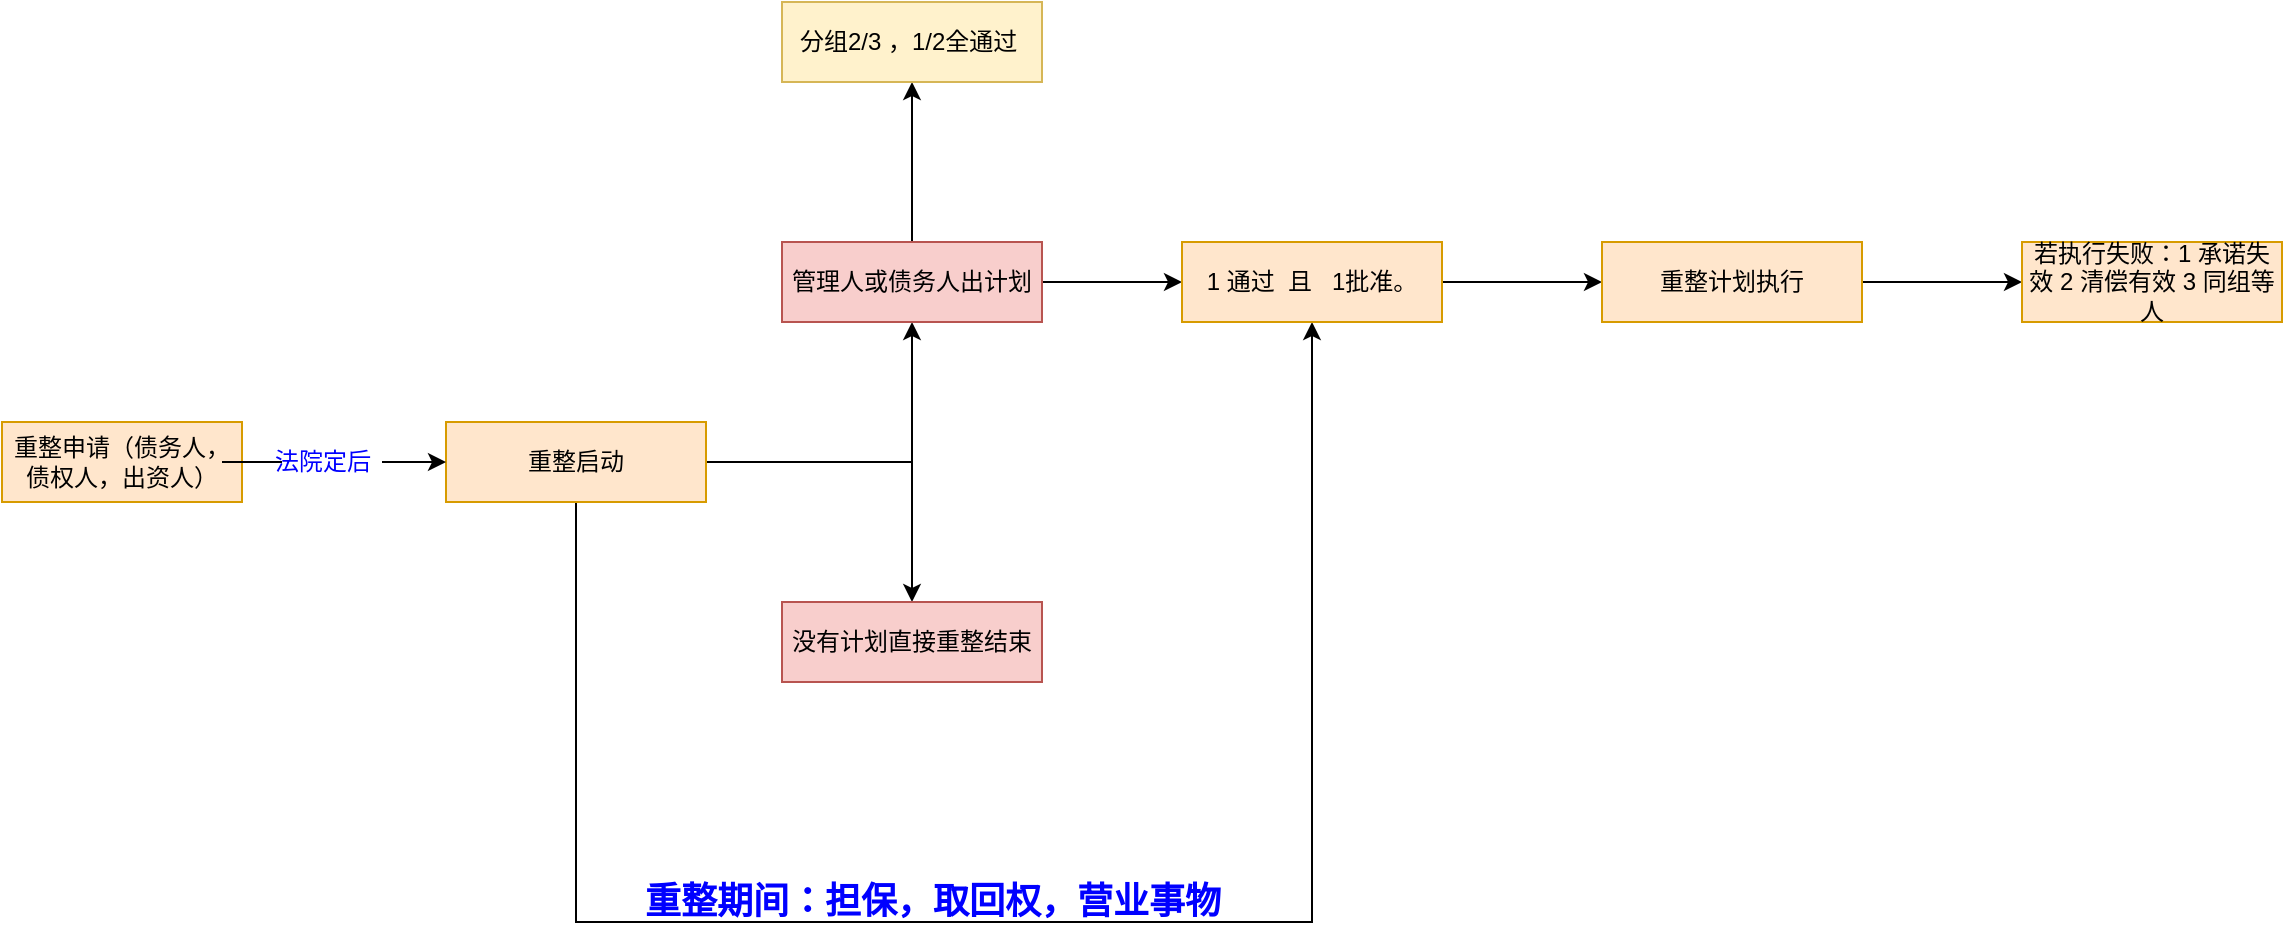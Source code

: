 <mxfile version="17.4.6" type="github">
  <diagram id="C5RBs43oDa-KdzZeNtuy" name="Page-1">
    <mxGraphModel dx="2249" dy="1931" grid="1" gridSize="10" guides="1" tooltips="1" connect="1" arrows="1" fold="1" page="1" pageScale="1" pageWidth="827" pageHeight="1169" math="0" shadow="0">
      <root>
        <mxCell id="WIyWlLk6GJQsqaUBKTNV-0" />
        <mxCell id="WIyWlLk6GJQsqaUBKTNV-1" parent="WIyWlLk6GJQsqaUBKTNV-0" />
        <mxCell id="qTx2XnCyuuAxlnc1B6k1-24" style="edgeStyle=orthogonalEdgeStyle;rounded=0;orthogonalLoop=1;jettySize=auto;html=1;entryX=0.5;entryY=1;entryDx=0;entryDy=0;exitX=0.5;exitY=1;exitDx=0;exitDy=0;" edge="1" parent="WIyWlLk6GJQsqaUBKTNV-1" source="qTx2XnCyuuAxlnc1B6k1-2" target="qTx2XnCyuuAxlnc1B6k1-6">
          <mxGeometry relative="1" as="geometry">
            <Array as="points">
              <mxPoint x="-213" y="220" />
              <mxPoint x="155" y="220" />
            </Array>
          </mxGeometry>
        </mxCell>
        <mxCell id="qTx2XnCyuuAxlnc1B6k1-1" value="重整申请（债务人，债权人，出资人）" style="rounded=0;whiteSpace=wrap;html=1;fillColor=#ffe6cc;strokeColor=#d79b00;" vertex="1" parent="WIyWlLk6GJQsqaUBKTNV-1">
          <mxGeometry x="-500" y="-30" width="120" height="40" as="geometry" />
        </mxCell>
        <mxCell id="qTx2XnCyuuAxlnc1B6k1-5" value="" style="edgeStyle=orthogonalEdgeStyle;rounded=0;orthogonalLoop=1;jettySize=auto;html=1;" edge="1" parent="WIyWlLk6GJQsqaUBKTNV-1" source="qTx2XnCyuuAxlnc1B6k1-2" target="qTx2XnCyuuAxlnc1B6k1-4">
          <mxGeometry relative="1" as="geometry" />
        </mxCell>
        <mxCell id="qTx2XnCyuuAxlnc1B6k1-16" value="" style="edgeStyle=orthogonalEdgeStyle;rounded=0;orthogonalLoop=1;jettySize=auto;html=1;" edge="1" parent="WIyWlLk6GJQsqaUBKTNV-1" source="qTx2XnCyuuAxlnc1B6k1-2" target="qTx2XnCyuuAxlnc1B6k1-15">
          <mxGeometry relative="1" as="geometry" />
        </mxCell>
        <mxCell id="qTx2XnCyuuAxlnc1B6k1-2" value="重整启动" style="rounded=0;whiteSpace=wrap;html=1;fillColor=#ffe6cc;strokeColor=#d79b00;" vertex="1" parent="WIyWlLk6GJQsqaUBKTNV-1">
          <mxGeometry x="-278" y="-30" width="130" height="40" as="geometry" />
        </mxCell>
        <mxCell id="qTx2XnCyuuAxlnc1B6k1-7" value="" style="edgeStyle=orthogonalEdgeStyle;rounded=0;orthogonalLoop=1;jettySize=auto;html=1;" edge="1" parent="WIyWlLk6GJQsqaUBKTNV-1" source="qTx2XnCyuuAxlnc1B6k1-4" target="qTx2XnCyuuAxlnc1B6k1-6">
          <mxGeometry relative="1" as="geometry" />
        </mxCell>
        <mxCell id="qTx2XnCyuuAxlnc1B6k1-20" value="" style="edgeStyle=orthogonalEdgeStyle;rounded=0;orthogonalLoop=1;jettySize=auto;html=1;" edge="1" parent="WIyWlLk6GJQsqaUBKTNV-1" source="qTx2XnCyuuAxlnc1B6k1-4" target="qTx2XnCyuuAxlnc1B6k1-19">
          <mxGeometry relative="1" as="geometry" />
        </mxCell>
        <mxCell id="qTx2XnCyuuAxlnc1B6k1-4" value="管理人或债务人出计划" style="rounded=0;whiteSpace=wrap;html=1;fillColor=#f8cecc;strokeColor=#b85450;" vertex="1" parent="WIyWlLk6GJQsqaUBKTNV-1">
          <mxGeometry x="-110" y="-120" width="130" height="40" as="geometry" />
        </mxCell>
        <mxCell id="qTx2XnCyuuAxlnc1B6k1-18" value="" style="edgeStyle=orthogonalEdgeStyle;rounded=0;orthogonalLoop=1;jettySize=auto;html=1;" edge="1" parent="WIyWlLk6GJQsqaUBKTNV-1" source="qTx2XnCyuuAxlnc1B6k1-6" target="qTx2XnCyuuAxlnc1B6k1-17">
          <mxGeometry relative="1" as="geometry" />
        </mxCell>
        <mxCell id="qTx2XnCyuuAxlnc1B6k1-6" value="1 通过&amp;nbsp; 且&amp;nbsp; &amp;nbsp;1批准。" style="rounded=0;whiteSpace=wrap;html=1;fillColor=#ffe6cc;strokeColor=#d79b00;" vertex="1" parent="WIyWlLk6GJQsqaUBKTNV-1">
          <mxGeometry x="90" y="-120" width="130" height="40" as="geometry" />
        </mxCell>
        <mxCell id="qTx2XnCyuuAxlnc1B6k1-13" style="edgeStyle=orthogonalEdgeStyle;rounded=0;orthogonalLoop=1;jettySize=auto;html=1;entryX=0;entryY=0.5;entryDx=0;entryDy=0;" edge="1" parent="WIyWlLk6GJQsqaUBKTNV-1" source="qTx2XnCyuuAxlnc1B6k1-8" target="qTx2XnCyuuAxlnc1B6k1-2">
          <mxGeometry relative="1" as="geometry" />
        </mxCell>
        <mxCell id="qTx2XnCyuuAxlnc1B6k1-8" value="&lt;font color=&quot;#0000ff&quot;&gt;法院定后&lt;/font&gt;" style="text;html=1;align=center;verticalAlign=middle;resizable=0;points=[];autosize=1;strokeColor=none;fillColor=none;" vertex="1" parent="WIyWlLk6GJQsqaUBKTNV-1">
          <mxGeometry x="-370" y="-20" width="60" height="20" as="geometry" />
        </mxCell>
        <mxCell id="qTx2XnCyuuAxlnc1B6k1-14" value="" style="edgeStyle=orthogonalEdgeStyle;rounded=0;orthogonalLoop=1;jettySize=auto;html=1;endArrow=none;" edge="1" parent="WIyWlLk6GJQsqaUBKTNV-1" source="qTx2XnCyuuAxlnc1B6k1-1" target="qTx2XnCyuuAxlnc1B6k1-8">
          <mxGeometry relative="1" as="geometry">
            <mxPoint x="-390" y="10" as="sourcePoint" />
            <mxPoint x="-310" y="10" as="targetPoint" />
          </mxGeometry>
        </mxCell>
        <mxCell id="qTx2XnCyuuAxlnc1B6k1-15" value="没有计划直接重整结束" style="rounded=0;whiteSpace=wrap;html=1;fillColor=#f8cecc;strokeColor=#b85450;" vertex="1" parent="WIyWlLk6GJQsqaUBKTNV-1">
          <mxGeometry x="-110" y="60" width="130" height="40" as="geometry" />
        </mxCell>
        <mxCell id="qTx2XnCyuuAxlnc1B6k1-22" value="" style="edgeStyle=orthogonalEdgeStyle;rounded=0;orthogonalLoop=1;jettySize=auto;html=1;" edge="1" parent="WIyWlLk6GJQsqaUBKTNV-1" source="qTx2XnCyuuAxlnc1B6k1-17" target="qTx2XnCyuuAxlnc1B6k1-21">
          <mxGeometry relative="1" as="geometry" />
        </mxCell>
        <mxCell id="qTx2XnCyuuAxlnc1B6k1-17" value="重整计划执行" style="rounded=0;whiteSpace=wrap;html=1;fillColor=#ffe6cc;strokeColor=#d79b00;" vertex="1" parent="WIyWlLk6GJQsqaUBKTNV-1">
          <mxGeometry x="300" y="-120" width="130" height="40" as="geometry" />
        </mxCell>
        <mxCell id="qTx2XnCyuuAxlnc1B6k1-19" value="分组2/3 ，1/2全通过&amp;nbsp;" style="rounded=0;whiteSpace=wrap;html=1;fillColor=#fff2cc;strokeColor=#d6b656;" vertex="1" parent="WIyWlLk6GJQsqaUBKTNV-1">
          <mxGeometry x="-110" y="-240" width="130" height="40" as="geometry" />
        </mxCell>
        <mxCell id="qTx2XnCyuuAxlnc1B6k1-21" value="若执行失败：1 承诺失效 2 清偿有效 3 同组等人" style="rounded=0;whiteSpace=wrap;html=1;fillColor=#ffe6cc;strokeColor=#d79b00;" vertex="1" parent="WIyWlLk6GJQsqaUBKTNV-1">
          <mxGeometry x="510" y="-120" width="130" height="40" as="geometry" />
        </mxCell>
        <mxCell id="qTx2XnCyuuAxlnc1B6k1-28" value="&lt;font style=&quot;font-size: 18px&quot;&gt;重整期间：担保，取回权，营业事物&lt;/font&gt;" style="text;html=1;align=center;verticalAlign=middle;resizable=0;points=[];autosize=1;strokeColor=none;fillColor=none;fontStyle=1;fontColor=#0000FF;" vertex="1" parent="WIyWlLk6GJQsqaUBKTNV-1">
          <mxGeometry x="-185" y="200" width="300" height="20" as="geometry" />
        </mxCell>
      </root>
    </mxGraphModel>
  </diagram>
</mxfile>
